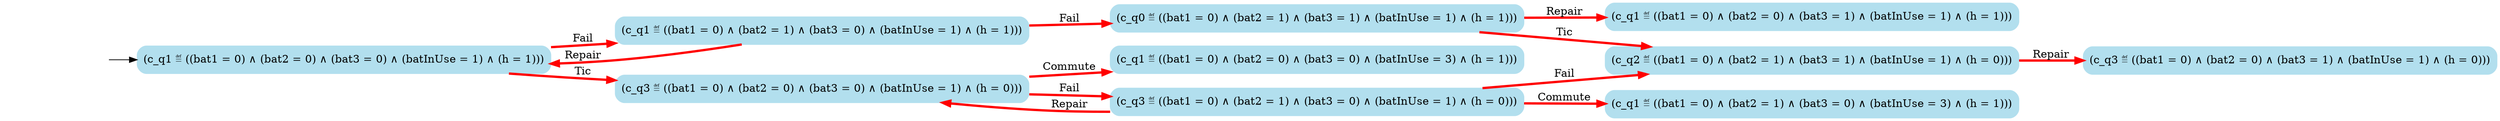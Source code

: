 digraph G {

	rankdir = LR;

	start_c_q1_6[style=invisible];

	node[shape=box, style="rounded, filled", color=lightblue2];

	c_q2_22[label="(c_q2 ≝ ((bat1 = 0) ∧ (bat2 = 1) ∧ (bat3 = 1) ∧ (batInUse = 1) ∧ (h = 0)))"];
	c_q0_10[label="(c_q0 ≝ ((bat1 = 0) ∧ (bat2 = 1) ∧ (bat3 = 1) ∧ (batInUse = 1) ∧ (h = 1)))"];
	c_q3_23[label="(c_q3 ≝ ((bat1 = 0) ∧ (bat2 = 0) ∧ (bat3 = 1) ∧ (batInUse = 1) ∧ (h = 0)))"];
	c_q3_20[label="(c_q3 ≝ ((bat1 = 0) ∧ (bat2 = 1) ∧ (bat3 = 0) ∧ (batInUse = 1) ∧ (h = 0)))"];
	c_q1_9[label="(c_q1 ≝ ((bat1 = 0) ∧ (bat2 = 0) ∧ (bat3 = 1) ∧ (batInUse = 1) ∧ (h = 1)))"];
	c_q1_17[label="(c_q1 ≝ ((bat1 = 0) ∧ (bat2 = 0) ∧ (bat3 = 0) ∧ (batInUse = 3) ∧ (h = 1)))"];
	c_q1_4[label="(c_q1 ≝ ((bat1 = 0) ∧ (bat2 = 1) ∧ (bat3 = 0) ∧ (batInUse = 1) ∧ (h = 1)))"];
	c_q1_19[label="(c_q1 ≝ ((bat1 = 0) ∧ (bat2 = 1) ∧ (bat3 = 0) ∧ (batInUse = 3) ∧ (h = 1)))"];
	c_q3_16[label="(c_q3 ≝ ((bat1 = 0) ∧ (bat2 = 0) ∧ (bat3 = 0) ∧ (batInUse = 1) ∧ (h = 0)))"];
	c_q1_6[label="(c_q1 ≝ ((bat1 = 0) ∧ (bat2 = 0) ∧ (bat3 = 0) ∧ (batInUse = 1) ∧ (h = 1)))"];

	start_c_q1_6 -> c_q1_6;
	c_q1_6 -> c_q1_4[label="Fail", penwidth=3, color=red];
	c_q1_4 -> c_q1_6[label="Repair", penwidth=3, color=red];
	c_q1_4 -> c_q0_10[label="Fail", penwidth=3, color=red];
	c_q1_6 -> c_q3_16[label="Tic", penwidth=3, color=red];
	c_q0_10 -> c_q1_9[label="Repair", penwidth=3, color=red];
	c_q0_10 -> c_q2_22[label="Tic", penwidth=3, color=red];
	c_q3_16 -> c_q3_20[label="Fail", penwidth=3, color=red];
	c_q3_20 -> c_q3_16[label="Repair", penwidth=3, color=red];
	c_q3_16 -> c_q1_17[label="Commute", penwidth=3, color=red];
	c_q3_20 -> c_q1_19[label="Commute", penwidth=3, color=red];
	c_q3_20 -> c_q2_22[label="Fail", penwidth=3, color=red];
	c_q2_22 -> c_q3_23[label="Repair", penwidth=3, color=red];

}